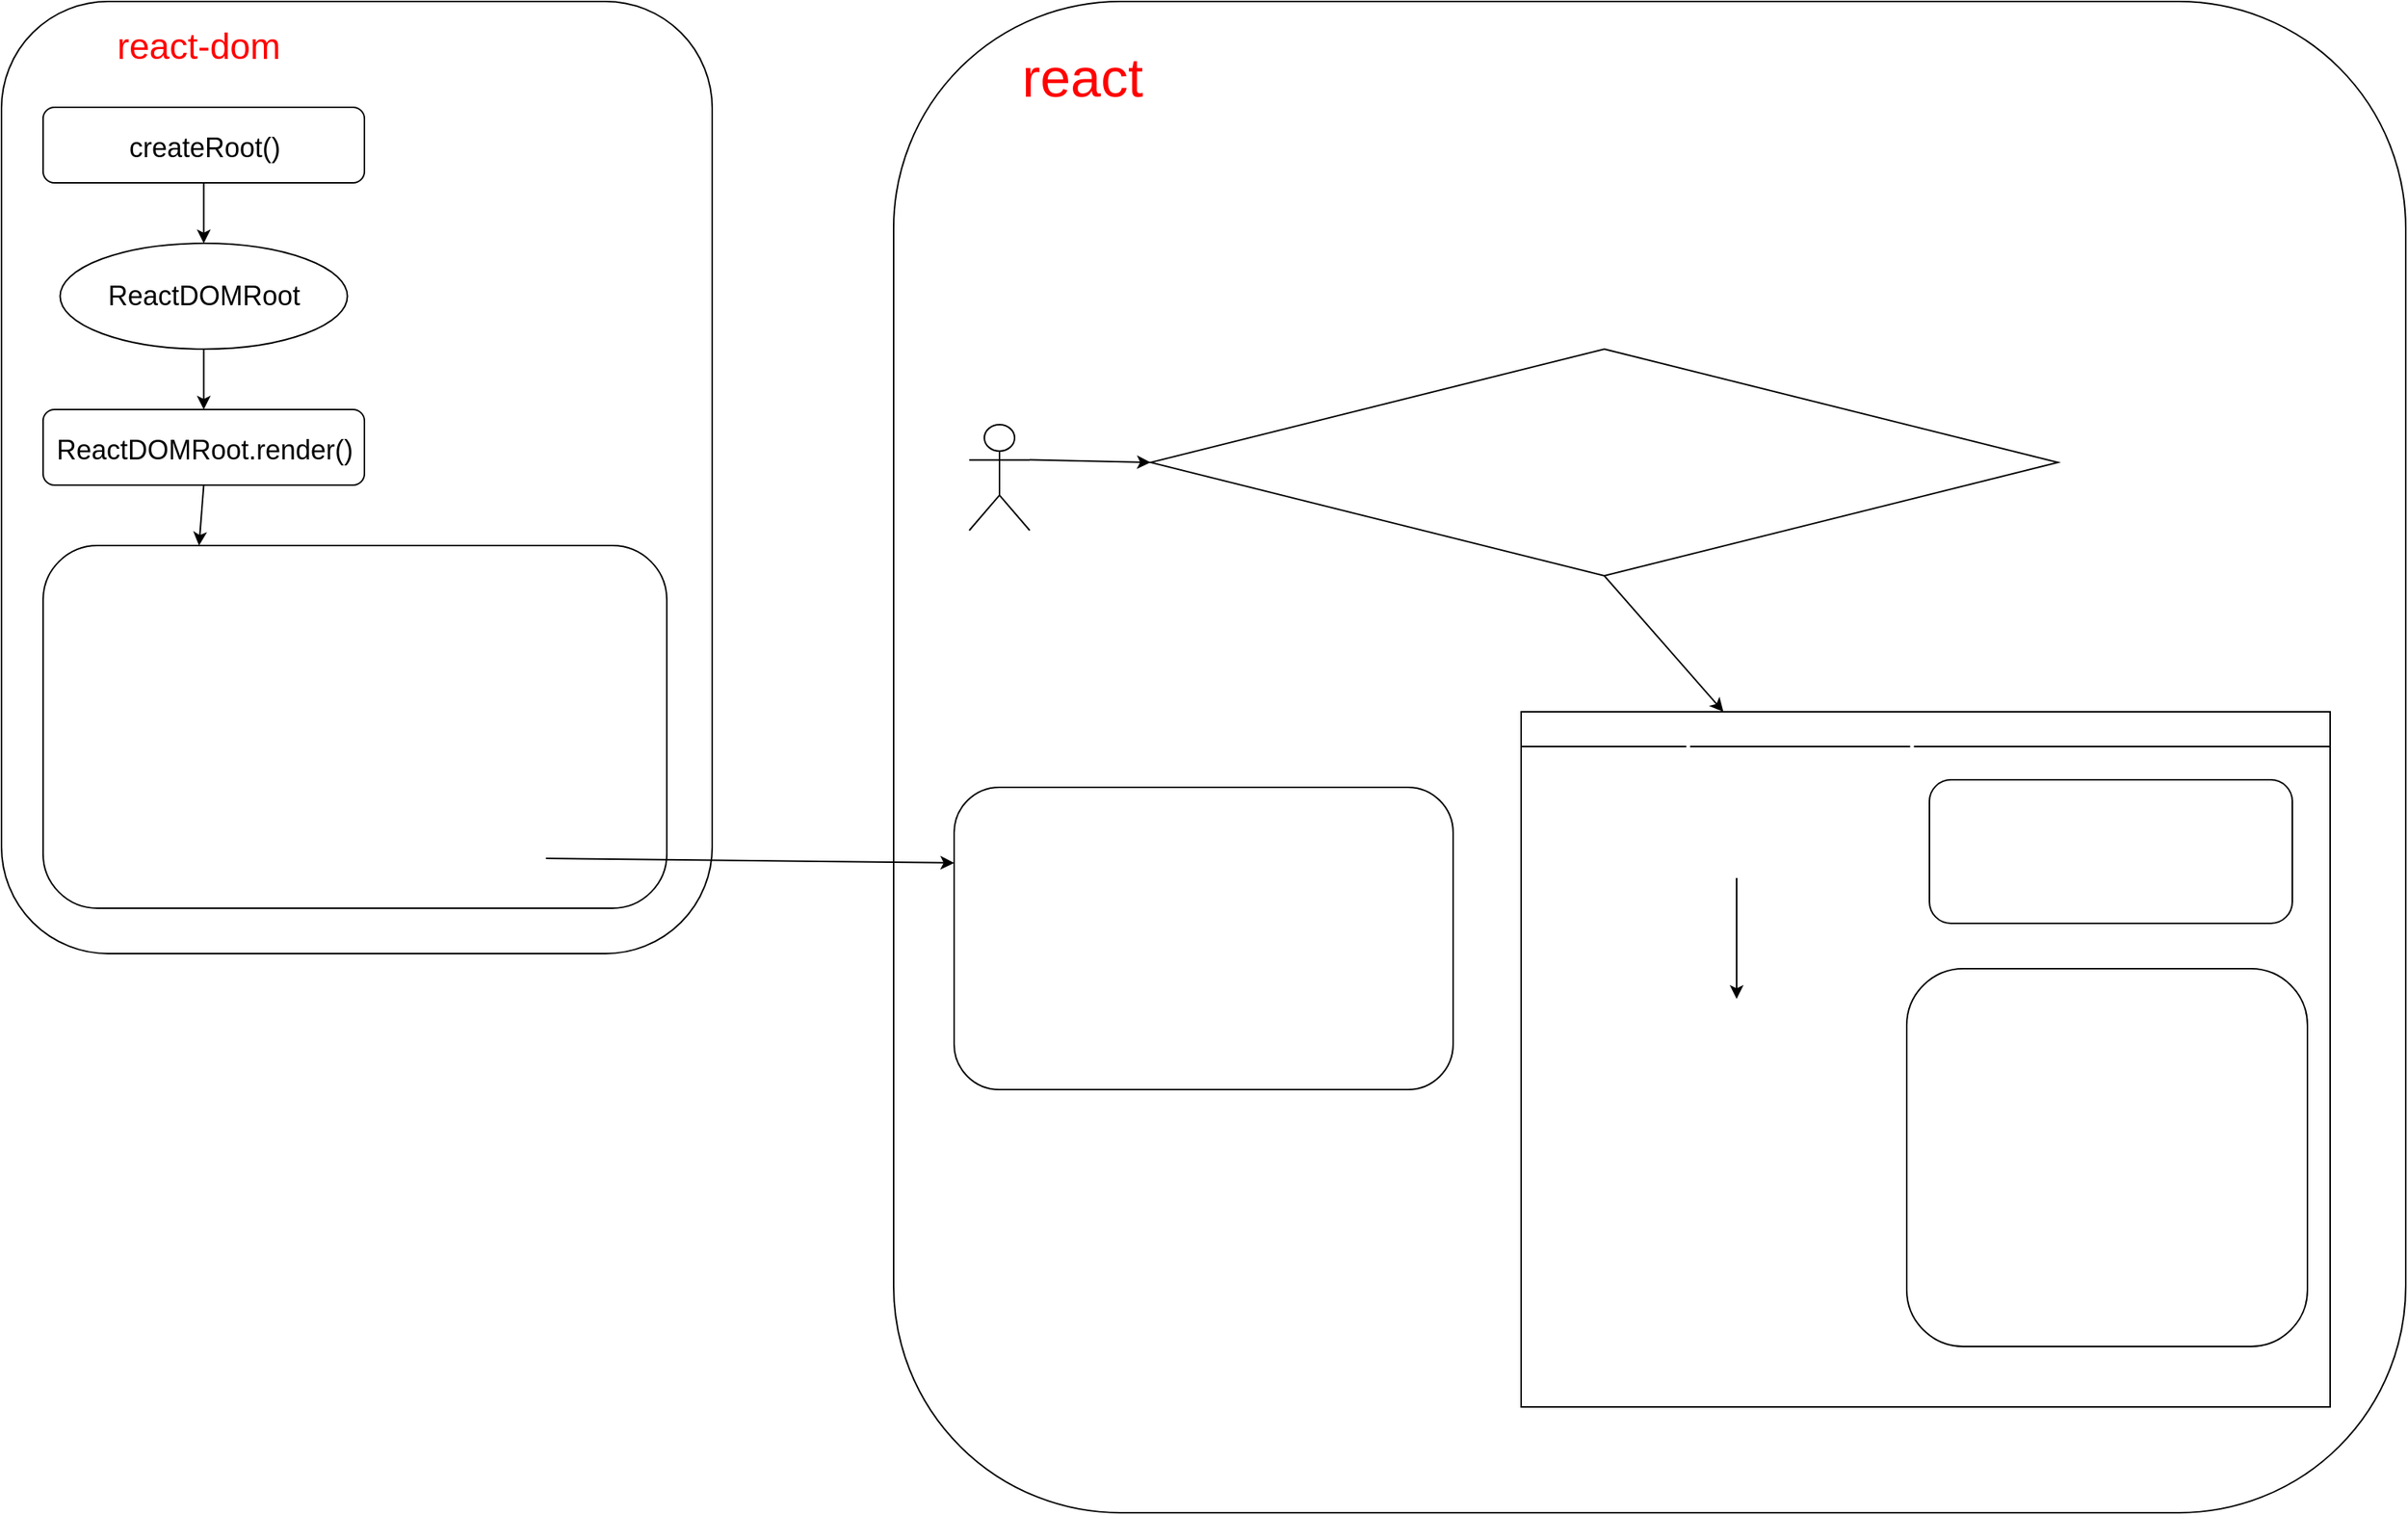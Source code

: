 <mxfile>
    <diagram id="g3nJkeIs8Y0m1NMNmTMx" name="Page-1">
        <mxGraphModel dx="733" dy="896" grid="1" gridSize="10" guides="1" tooltips="1" connect="1" arrows="1" fold="1" page="1" pageScale="1" pageWidth="827" pageHeight="1169" math="0" shadow="0">
            <root>
                <mxCell id="0"/>
                <mxCell id="1" parent="0"/>
                <mxCell id="2" value="" style="rounded=1;whiteSpace=wrap;html=1;" vertex="1" parent="1">
                    <mxGeometry x="40" y="70" width="470" height="630" as="geometry"/>
                </mxCell>
                <mxCell id="3" value="&lt;font style=&quot;font-size: 24px&quot; color=&quot;#ff0000&quot;&gt;react-dom&lt;/font&gt;" style="text;html=1;strokeColor=none;fillColor=none;align=center;verticalAlign=middle;whiteSpace=wrap;rounded=0;" vertex="1" parent="1">
                    <mxGeometry x="67.5" y="80" width="205" height="40" as="geometry"/>
                </mxCell>
                <mxCell id="6" style="edgeStyle=none;html=1;exitX=0.5;exitY=1;exitDx=0;exitDy=0;fontSize=18;fontColor=#FF0000;" edge="1" parent="1" source="4" target="5">
                    <mxGeometry relative="1" as="geometry"/>
                </mxCell>
                <mxCell id="4" value="&lt;font style=&quot;font-size: 18px&quot;&gt;createRoot()&lt;/font&gt;" style="rounded=1;whiteSpace=wrap;html=1;fontSize=24;" vertex="1" parent="1">
                    <mxGeometry x="67.5" y="140" width="212.5" height="50" as="geometry"/>
                </mxCell>
                <mxCell id="8" style="edgeStyle=none;html=1;exitX=0.5;exitY=1;exitDx=0;exitDy=0;entryX=0.5;entryY=0;entryDx=0;entryDy=0;fontSize=18;fontColor=#FF0000;" edge="1" parent="1" source="5" target="7">
                    <mxGeometry relative="1" as="geometry"/>
                </mxCell>
                <mxCell id="5" value="ReactDOMRoot" style="ellipse;whiteSpace=wrap;html=1;fontSize=18;" vertex="1" parent="1">
                    <mxGeometry x="78.75" y="230" width="190" height="70" as="geometry"/>
                </mxCell>
                <mxCell id="10" style="edgeStyle=none;html=1;exitX=0.5;exitY=1;exitDx=0;exitDy=0;entryX=0.25;entryY=0;entryDx=0;entryDy=0;fontSize=18;fontColor=#FF0000;" edge="1" parent="1" source="7" target="9">
                    <mxGeometry relative="1" as="geometry"/>
                </mxCell>
                <mxCell id="7" value="&lt;font style=&quot;font-size: 18px&quot;&gt;ReactDOMRoot.render()&lt;/font&gt;" style="rounded=1;whiteSpace=wrap;html=1;fontSize=24;" vertex="1" parent="1">
                    <mxGeometry x="67.5" y="340" width="212.5" height="50" as="geometry"/>
                </mxCell>
                <mxCell id="9" value="" style="rounded=1;whiteSpace=wrap;html=1;fontSize=18;fontColor=#FF0000;" vertex="1" parent="1">
                    <mxGeometry x="67.5" y="430" width="412.5" height="240" as="geometry"/>
                </mxCell>
                <mxCell id="11" value="&lt;font color=&quot;#ffffff&quot; style=&quot;font-size: 24px&quot;&gt;updateContainer()&lt;/font&gt;" style="text;html=1;strokeColor=none;fillColor=none;align=center;verticalAlign=middle;whiteSpace=wrap;rounded=0;fontSize=18;fontColor=#FF0000;" vertex="1" parent="1">
                    <mxGeometry x="90" y="450" width="190" height="40" as="geometry"/>
                </mxCell>
                <mxCell id="12" value="&lt;ol&gt;&lt;li&gt;根据传入 element ( &amp;lt;App /&amp;gt; ) 生成 fiber，其父节点是项目根元素生成的 fiber ( document.getElementById('root') )&lt;/li&gt;&lt;li&gt;将 &amp;lt;App /&amp;gt; 挂载到根元素上 ( document.getElementById('root') )&lt;/li&gt;&lt;/ol&gt;" style="text;html=1;strokeColor=none;fillColor=none;align=left;verticalAlign=middle;whiteSpace=wrap;rounded=0;fontSize=18;fontColor=#FFFFFF;" vertex="1" parent="1">
                    <mxGeometry x="78.75" y="500" width="371.25" height="170" as="geometry"/>
                </mxCell>
                <mxCell id="14" value="" style="rounded=1;whiteSpace=wrap;html=1;" vertex="1" parent="1">
                    <mxGeometry x="630" y="70" width="1000" height="1000" as="geometry"/>
                </mxCell>
                <mxCell id="15" value="&lt;font style=&quot;font-size: 36px&quot; color=&quot;#ff0000&quot;&gt;react&lt;/font&gt;" style="text;html=1;strokeColor=none;fillColor=none;align=center;verticalAlign=middle;whiteSpace=wrap;rounded=0;" vertex="1" parent="1">
                    <mxGeometry x="690" y="100" width="130" height="40" as="geometry"/>
                </mxCell>
                <mxCell id="16" value="" style="rounded=1;whiteSpace=wrap;html=1;fontSize=24;" vertex="1" parent="1">
                    <mxGeometry x="670" y="590" width="330" height="200" as="geometry"/>
                </mxCell>
                <mxCell id="17" value="scheduleUpdateOnFiber" style="text;html=1;strokeColor=none;fillColor=none;align=center;verticalAlign=middle;whiteSpace=wrap;rounded=0;fontSize=24;fontColor=#FFFFFF;" vertex="1" parent="1">
                    <mxGeometry x="685" y="610" width="300" height="50" as="geometry"/>
                </mxCell>
                <mxCell id="18" value="" style="endArrow=classic;html=1;fontSize=24;fontColor=#FFFFFF;entryX=0;entryY=0.25;entryDx=0;entryDy=0;" edge="1" parent="1" target="16">
                    <mxGeometry width="50" height="50" relative="1" as="geometry">
                        <mxPoint x="400" y="637" as="sourcePoint"/>
                        <mxPoint x="450" y="600" as="targetPoint"/>
                    </mxGeometry>
                </mxCell>
                <mxCell id="19" value="wip: 当前遍历的 fiber 指针" style="text;html=1;strokeColor=none;fillColor=none;align=left;verticalAlign=middle;whiteSpace=wrap;rounded=0;fontSize=24;fontColor=#FFFFFF;" vertex="1" parent="1">
                    <mxGeometry x="750" y="150" width="295" height="50" as="geometry"/>
                </mxCell>
                <mxCell id="20" value="wipRoot: 发起当前更新遍历的 fiber 节点" style="text;html=1;strokeColor=none;fillColor=none;align=left;verticalAlign=middle;whiteSpace=wrap;rounded=0;fontSize=24;fontColor=#FFFFFF;" vertex="1" parent="1">
                    <mxGeometry x="750" y="200" width="450" height="40" as="geometry"/>
                </mxCell>
                <mxCell id="21" value="&lt;span style=&quot;font-size: 24px&quot;&gt;将 wip 和 wipRoot 指向传入的 fiber 节点&lt;/span&gt;" style="text;html=1;strokeColor=none;fillColor=none;align=left;verticalAlign=middle;whiteSpace=wrap;rounded=0;fontSize=36;fontColor=#FFFFFF;" vertex="1" parent="1">
                    <mxGeometry x="690" y="680" width="285" height="80" as="geometry"/>
                </mxCell>
                <mxCell id="25" style="edgeStyle=none;html=1;exitX=1;exitY=0.333;exitDx=0;exitDy=0;exitPerimeter=0;entryX=0;entryY=0.5;entryDx=0;entryDy=0;fontSize=18;fontColor=#FFFFFF;" edge="1" parent="1" source="22" target="24">
                    <mxGeometry relative="1" as="geometry"/>
                </mxCell>
                <mxCell id="22" value="" style="shape=umlActor;verticalLabelPosition=bottom;verticalAlign=top;html=1;outlineConnect=0;fontSize=24;fontColor=#FFFFFF;" vertex="1" parent="1">
                    <mxGeometry x="680" y="350" width="40" height="70" as="geometry"/>
                </mxCell>
                <mxCell id="28" style="edgeStyle=none;html=1;exitX=0.5;exitY=1;exitDx=0;exitDy=0;entryX=0.25;entryY=0;entryDx=0;entryDy=0;fontSize=18;fontColor=#FFFFFF;" edge="1" parent="1" source="24" target="27">
                    <mxGeometry relative="1" as="geometry"/>
                </mxCell>
                <mxCell id="24" value="" style="rhombus;whiteSpace=wrap;html=1;fontSize=24;fontColor=#FFFFFF;align=left;" vertex="1" parent="1">
                    <mxGeometry x="800" y="300" width="600" height="150" as="geometry"/>
                </mxCell>
                <mxCell id="26" value="&lt;span&gt;浏览器空闲且当前有更新任务&lt;/span&gt;&lt;br&gt;&lt;span&gt;wip &amp;amp;&amp;amp; IdleDeadline.timeRemaining() &amp;gt; 0 )&amp;nbsp;&lt;/span&gt;" style="text;html=1;strokeColor=none;fillColor=none;align=left;verticalAlign=middle;whiteSpace=wrap;rounded=0;fontSize=18;fontColor=#FFFFFF;" vertex="1" parent="1">
                    <mxGeometry x="950" y="320" width="385" height="110" as="geometry"/>
                </mxCell>
                <mxCell id="27" value="更新当前 wip 并得到下一个 wip; 提交当前 fiber 到 DOM 节点上" style="swimlane;fontSize=18;fontColor=#FFFFFF;" vertex="1" parent="1">
                    <mxGeometry x="1045" y="540" width="535" height="460" as="geometry"/>
                </mxCell>
                <mxCell id="33" style="edgeStyle=none;html=1;exitX=0.5;exitY=1;exitDx=0;exitDy=0;entryX=0.5;entryY=0;entryDx=0;entryDy=0;fontSize=18;fontColor=#FFFFFF;" edge="1" parent="27" source="30" target="32">
                    <mxGeometry relative="1" as="geometry"/>
                </mxCell>
                <mxCell id="30" value="performUnitOfWork()" style="text;html=1;strokeColor=none;fillColor=none;align=center;verticalAlign=middle;whiteSpace=wrap;rounded=0;fontSize=24;fontColor=#FFFFFF;" vertex="1" parent="27">
                    <mxGeometry x="15" y="60" width="255" height="50" as="geometry"/>
                </mxCell>
                <mxCell id="31" value="&lt;ol&gt;&lt;li&gt;updateXXXComponent()&lt;/li&gt;&lt;li&gt;wip = xxx&lt;/li&gt;&lt;/ol&gt;" style="rounded=1;whiteSpace=wrap;html=1;fontSize=18;fontColor=#FFFFFF;align=left;" vertex="1" parent="27">
                    <mxGeometry x="270" y="45" width="240" height="95" as="geometry"/>
                </mxCell>
                <mxCell id="32" value="commitRoot()" style="text;html=1;strokeColor=none;fillColor=none;align=center;verticalAlign=middle;whiteSpace=wrap;rounded=0;fontSize=24;fontColor=#FFFFFF;" vertex="1" parent="27">
                    <mxGeometry x="15" y="190" width="255" height="50" as="geometry"/>
                </mxCell>
                <mxCell id="34" value="&lt;ol&gt;&lt;li&gt;提交自己&lt;/li&gt;&lt;li&gt;提交 wip 子节点&lt;br&gt;commitWork(wip.child)&lt;/li&gt;&lt;li&gt;提交 wip 兄弟节点&lt;br&gt;commitWork(wip.sibling)&lt;/li&gt;&lt;/ol&gt;" style="rounded=1;whiteSpace=wrap;html=1;fontSize=18;fontColor=#FFFFFF;align=left;" vertex="1" parent="27">
                    <mxGeometry x="255" y="170" width="265" height="250" as="geometry"/>
                </mxCell>
            </root>
        </mxGraphModel>
    </diagram>
</mxfile>